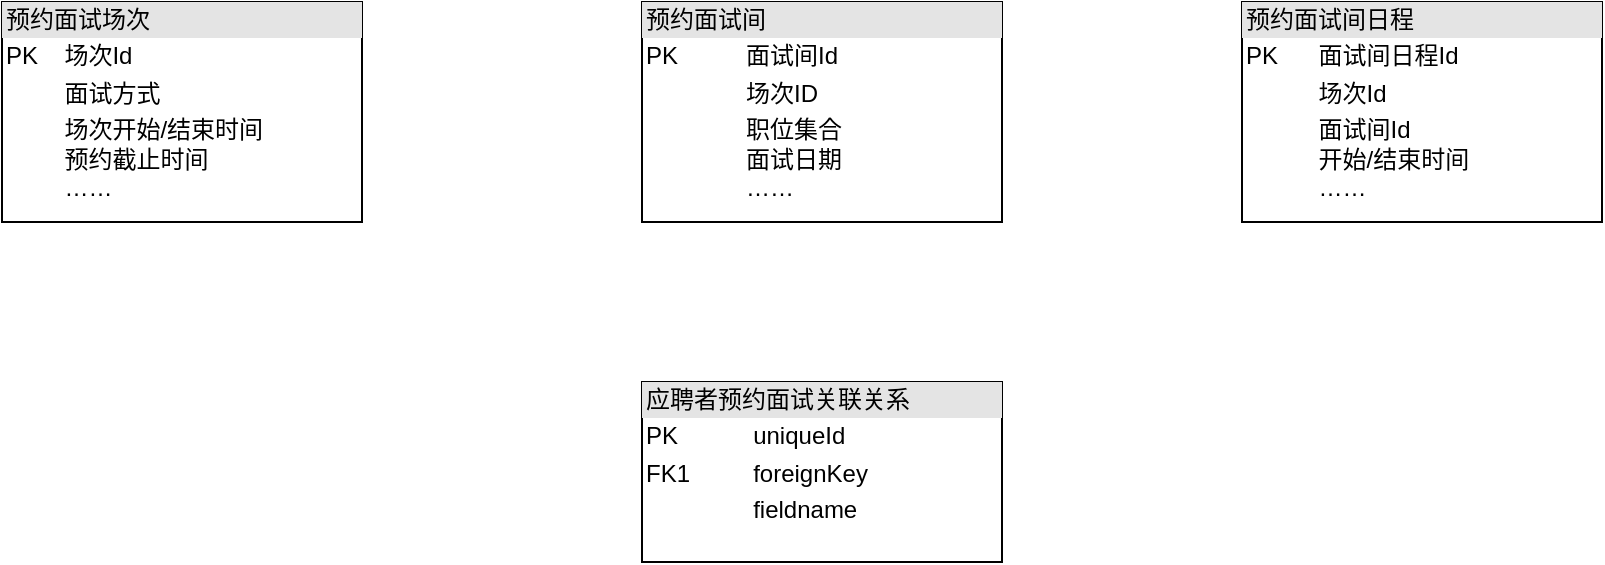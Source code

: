 <mxfile version="17.4.5" type="github">
  <diagram id="_McsPf8jb2U088-XCoP_" name="Page-1">
    <mxGraphModel dx="1038" dy="578" grid="1" gridSize="10" guides="1" tooltips="1" connect="1" arrows="1" fold="1" page="1" pageScale="1" pageWidth="300000" pageHeight="30000" math="0" shadow="0">
      <root>
        <mxCell id="0" />
        <mxCell id="1" parent="0" />
        <mxCell id="AKutZcXzC_K11kxw9h79-1" value="&lt;div style=&quot;box-sizing: border-box ; width: 100% ; background: #e4e4e4 ; padding: 2px&quot;&gt;预约面试场次&lt;/div&gt;&lt;table style=&quot;width: 100% ; font-size: 1em&quot; cellpadding=&quot;2&quot; cellspacing=&quot;0&quot;&gt;&lt;tbody&gt;&lt;tr&gt;&lt;td&gt;PK&lt;/td&gt;&lt;td&gt;场次Id&amp;nbsp;&lt;/td&gt;&lt;/tr&gt;&lt;tr&gt;&lt;td&gt;&lt;br&gt;&lt;/td&gt;&lt;td&gt;面试方式&lt;/td&gt;&lt;/tr&gt;&lt;tr&gt;&lt;td&gt;&lt;/td&gt;&lt;td&gt;场次开始/结束时间&lt;br&gt;预约截止时间&lt;br&gt;……&lt;/td&gt;&lt;/tr&gt;&lt;/tbody&gt;&lt;/table&gt;" style="verticalAlign=top;align=left;overflow=fill;html=1;" vertex="1" parent="1">
          <mxGeometry x="180" y="170" width="180" height="110" as="geometry" />
        </mxCell>
        <mxCell id="AKutZcXzC_K11kxw9h79-2" value="&lt;div style=&quot;box-sizing: border-box ; width: 100% ; background: #e4e4e4 ; padding: 2px&quot;&gt;预约面试间&lt;/div&gt;&lt;table style=&quot;width: 100% ; font-size: 1em&quot; cellpadding=&quot;2&quot; cellspacing=&quot;0&quot;&gt;&lt;tbody&gt;&lt;tr&gt;&lt;td&gt;PK&lt;/td&gt;&lt;td&gt;面试间Id&lt;/td&gt;&lt;/tr&gt;&lt;tr&gt;&lt;td&gt;&lt;br&gt;&lt;/td&gt;&lt;td&gt;场次ID&lt;/td&gt;&lt;/tr&gt;&lt;tr&gt;&lt;td&gt;&lt;/td&gt;&lt;td&gt;职位集合&lt;br&gt;面试日期&lt;br&gt;……&lt;/td&gt;&lt;/tr&gt;&lt;/tbody&gt;&lt;/table&gt;" style="verticalAlign=top;align=left;overflow=fill;html=1;" vertex="1" parent="1">
          <mxGeometry x="500" y="170" width="180" height="110" as="geometry" />
        </mxCell>
        <mxCell id="AKutZcXzC_K11kxw9h79-3" value="&lt;div style=&quot;box-sizing: border-box ; width: 100% ; background: #e4e4e4 ; padding: 2px&quot;&gt;预约面试间日程&lt;/div&gt;&lt;table style=&quot;width: 100% ; font-size: 1em&quot; cellpadding=&quot;2&quot; cellspacing=&quot;0&quot;&gt;&lt;tbody&gt;&lt;tr&gt;&lt;td&gt;PK&lt;/td&gt;&lt;td&gt;面试间日程Id&lt;/td&gt;&lt;/tr&gt;&lt;tr&gt;&lt;td&gt;&lt;br&gt;&lt;/td&gt;&lt;td&gt;场次Id&lt;/td&gt;&lt;/tr&gt;&lt;tr&gt;&lt;td&gt;&lt;/td&gt;&lt;td&gt;面试间Id&lt;br&gt;开始/结束时间&lt;br&gt;……&lt;/td&gt;&lt;/tr&gt;&lt;/tbody&gt;&lt;/table&gt;" style="verticalAlign=top;align=left;overflow=fill;html=1;" vertex="1" parent="1">
          <mxGeometry x="800" y="170" width="180" height="110" as="geometry" />
        </mxCell>
        <mxCell id="AKutZcXzC_K11kxw9h79-4" value="&lt;div style=&quot;box-sizing: border-box ; width: 100% ; background: #e4e4e4 ; padding: 2px&quot;&gt;应聘者预约面试关联关系&lt;/div&gt;&lt;table style=&quot;width: 100% ; font-size: 1em&quot; cellpadding=&quot;2&quot; cellspacing=&quot;0&quot;&gt;&lt;tbody&gt;&lt;tr&gt;&lt;td&gt;PK&lt;/td&gt;&lt;td&gt;uniqueId&lt;/td&gt;&lt;/tr&gt;&lt;tr&gt;&lt;td&gt;FK1&lt;/td&gt;&lt;td&gt;foreignKey&lt;/td&gt;&lt;/tr&gt;&lt;tr&gt;&lt;td&gt;&lt;/td&gt;&lt;td&gt;fieldname&lt;/td&gt;&lt;/tr&gt;&lt;/tbody&gt;&lt;/table&gt;" style="verticalAlign=top;align=left;overflow=fill;html=1;" vertex="1" parent="1">
          <mxGeometry x="500" y="360" width="180" height="90" as="geometry" />
        </mxCell>
      </root>
    </mxGraphModel>
  </diagram>
</mxfile>
